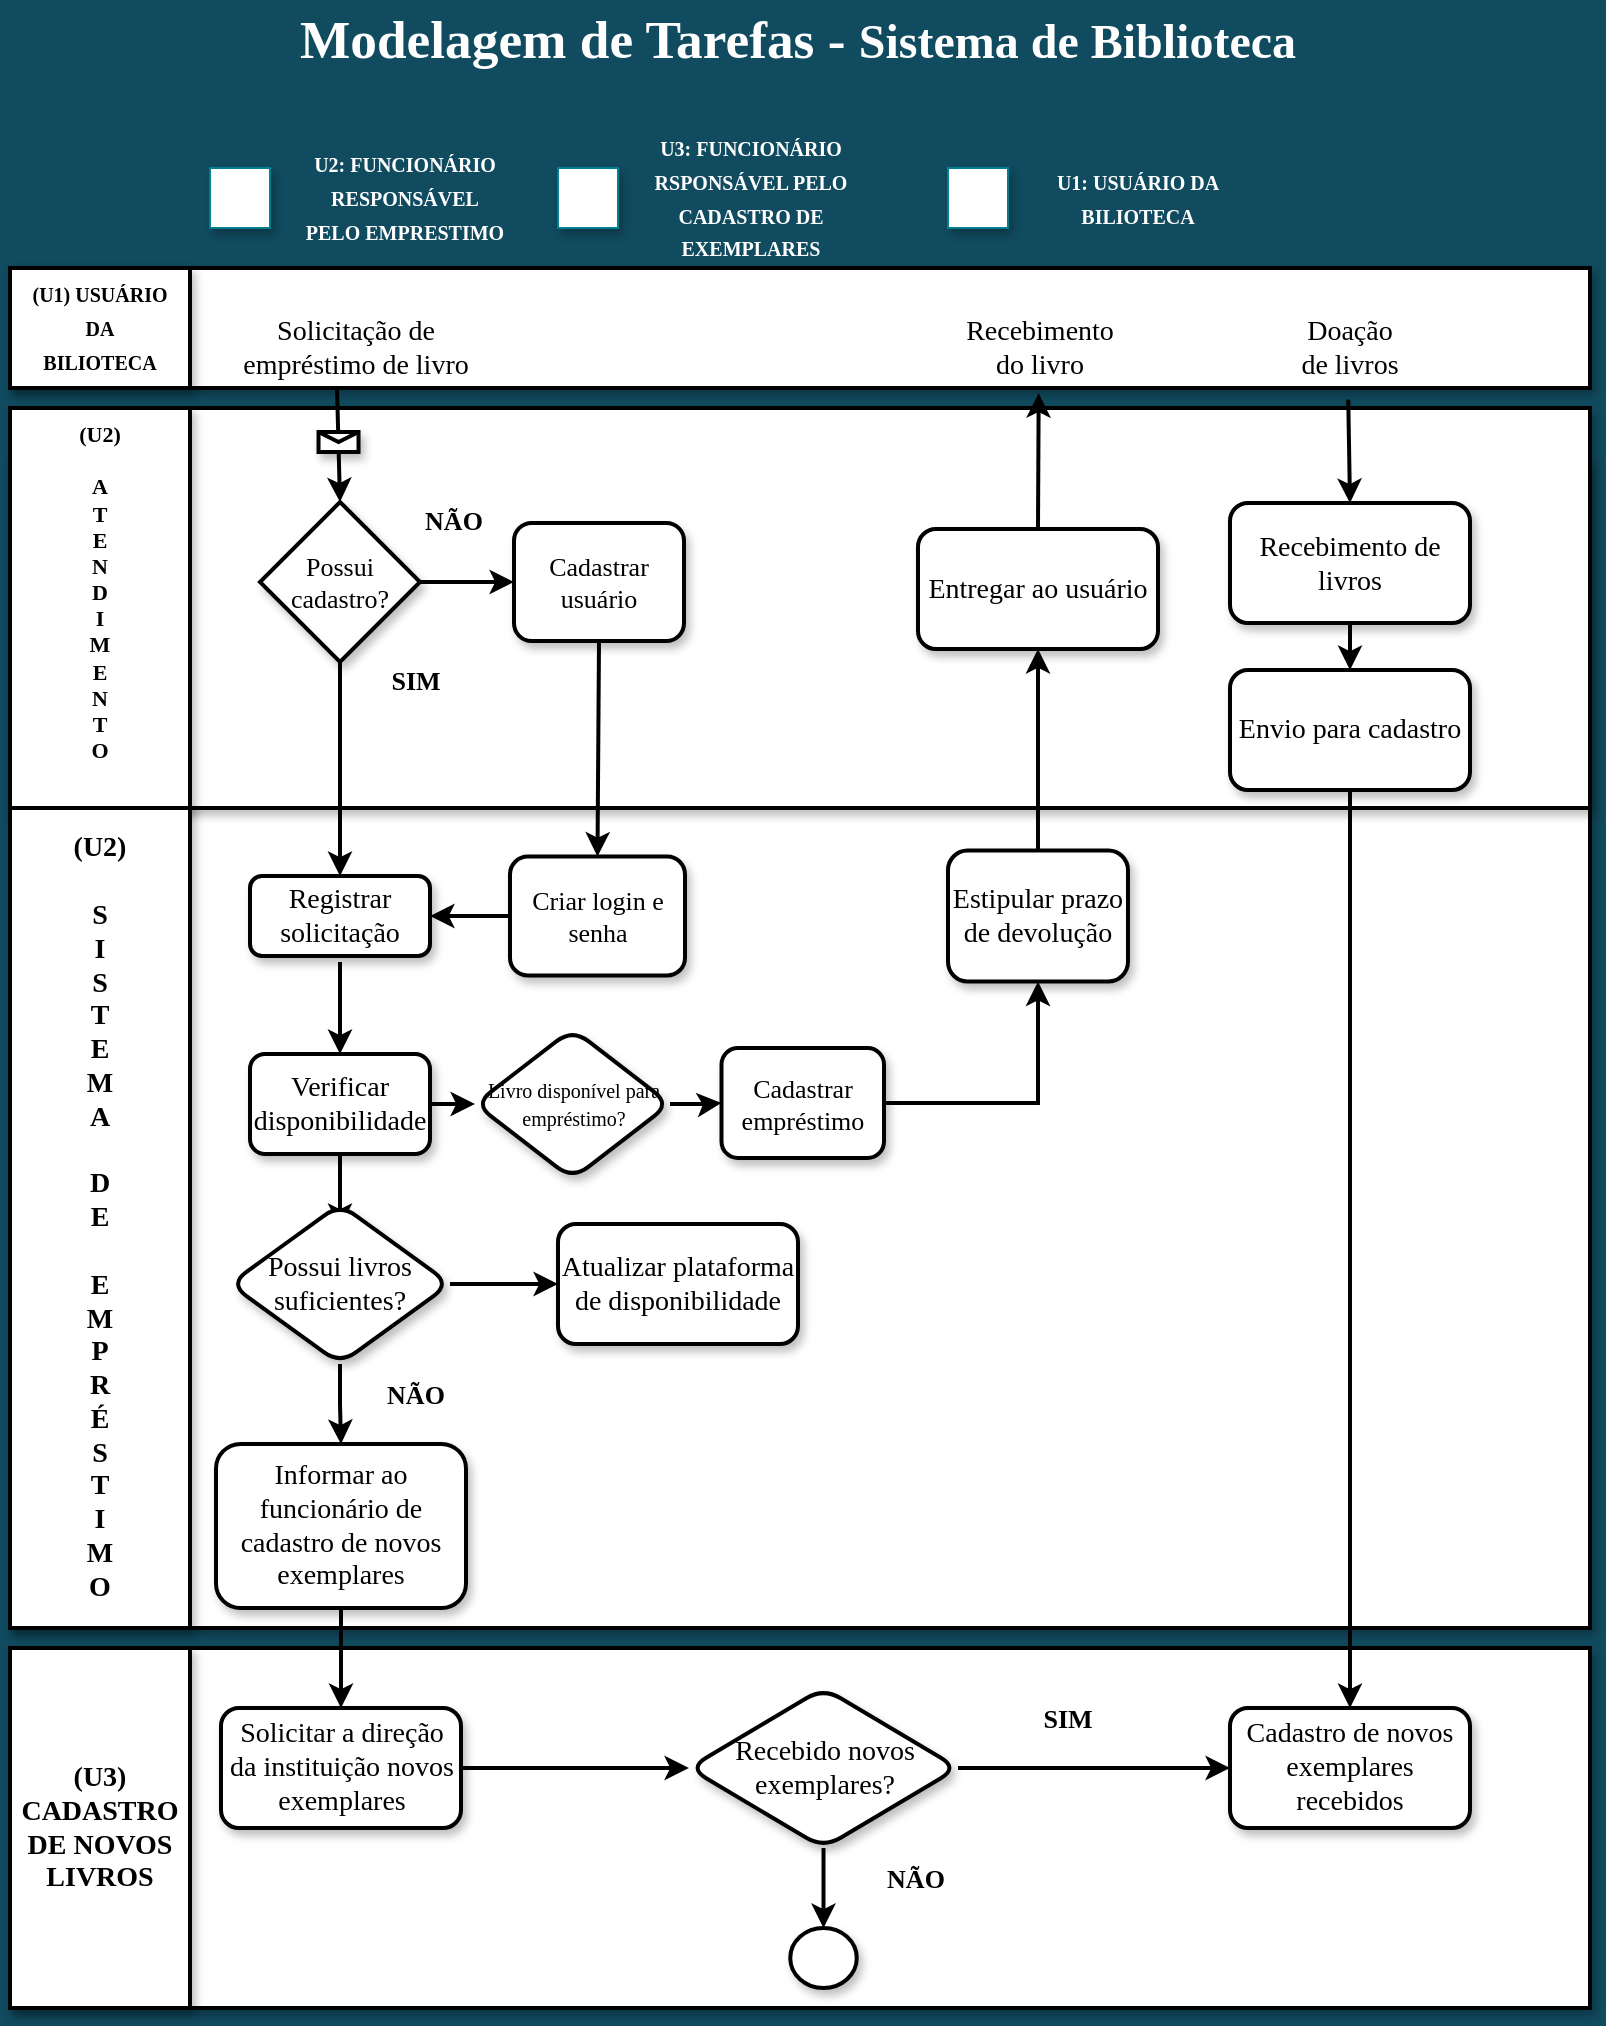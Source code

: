 <mxfile version="20.3.0" type="device"><diagram id="n8O4haQU-YpGmsV6rA0m" name="Página-1"><mxGraphModel dx="1038" dy="547" grid="1" gridSize="10" guides="1" tooltips="1" connect="1" arrows="1" fold="1" page="1" pageScale="1" pageWidth="827" pageHeight="1169" background="#114B5F" math="0" shadow="0"><root><mxCell id="0"/><mxCell id="1" parent="0"/><mxCell id="chAWYBemLg6HIBc3_y_l-157" value="" style="rounded=0;whiteSpace=wrap;html=1;shadow=1;strokeColor=default;strokeWidth=2;fontFamily=Times New Roman;fontSize=14;fontColor=#000000;fillColor=#FFFFFF;gradientColor=none;" vertex="1" parent="1"><mxGeometry x="20" y="840" width="790" height="180" as="geometry"/></mxCell><mxCell id="chAWYBemLg6HIBc3_y_l-141" value="" style="rounded=0;whiteSpace=wrap;html=1;shadow=1;strokeColor=default;strokeWidth=2;fontFamily=Times New Roman;fontSize=14;fontColor=#000000;fillColor=#FFFFFF;gradientColor=none;" vertex="1" parent="1"><mxGeometry x="20" y="246" width="790" height="584" as="geometry"/></mxCell><mxCell id="chAWYBemLg6HIBc3_y_l-143" value="" style="rounded=0;whiteSpace=wrap;html=1;shadow=1;strokeColor=default;strokeWidth=2;fontFamily=Times New Roman;fontSize=14;fontColor=#000000;fillColor=#FFFFFF;gradientColor=none;" vertex="1" parent="1"><mxGeometry x="20" y="220" width="790" height="200" as="geometry"/></mxCell><mxCell id="chAWYBemLg6HIBc3_y_l-4" value="" style="whiteSpace=wrap;html=1;aspect=fixed;shadow=1;strokeColor=#028090;fontColor=#E4FDE1;fillColor=#FFFFFF;" vertex="1" parent="1"><mxGeometry x="488.99" y="100" width="30" height="30" as="geometry"/></mxCell><mxCell id="chAWYBemLg6HIBc3_y_l-5" value="" style="whiteSpace=wrap;html=1;aspect=fixed;shadow=1;strokeColor=#028090;fontColor=#E4FDE1;fillColor=#FFFFFF;fontFamily=Times New Roman;fontSize=14;" vertex="1" parent="1"><mxGeometry x="120" y="100" width="30" height="30" as="geometry"/></mxCell><mxCell id="chAWYBemLg6HIBc3_y_l-7" value="&lt;span style=&quot;&quot;&gt;&lt;font style=&quot;font-size: 10px;&quot;&gt;&lt;b&gt;U1: USUÁRIO DA BILIOTECA&lt;/b&gt;&lt;/font&gt;&lt;/span&gt;" style="text;html=1;strokeColor=none;fillColor=none;align=center;verticalAlign=middle;whiteSpace=wrap;rounded=0;shadow=1;fontFamily=Times New Roman;fontSize=14;fontColor=#FFFFFF;strokeWidth=2;fontStyle=0" vertex="1" parent="1"><mxGeometry x="518.99" y="105" width="130" height="20" as="geometry"/></mxCell><mxCell id="chAWYBemLg6HIBc3_y_l-61" value="&lt;font style=&quot;font-size: 10px;&quot;&gt;U2: FUNCIONÁRIO RESPONSÁVEL PELO EMPRESTIMO&lt;/font&gt;" style="text;html=1;strokeColor=none;fillColor=none;align=center;verticalAlign=middle;whiteSpace=wrap;rounded=0;shadow=1;fontFamily=Times New Roman;fontSize=14;fontColor=#FFFFFF;strokeWidth=2;fontStyle=1" vertex="1" parent="1"><mxGeometry x="165" y="100" width="105" height="30" as="geometry"/></mxCell><mxCell id="chAWYBemLg6HIBc3_y_l-70" value="" style="whiteSpace=wrap;html=1;aspect=fixed;shadow=1;strokeColor=#028090;fontColor=#E4FDE1;fillColor=#FFFFFF;fontFamily=Times New Roman;fontSize=14;" vertex="1" parent="1"><mxGeometry x="294" y="100" width="30" height="30" as="geometry"/></mxCell><mxCell id="chAWYBemLg6HIBc3_y_l-71" value="&lt;font style=&quot;font-size: 10px;&quot;&gt;U3: FUNCIONÁRIO RSPONSÁVEL PELO CADASTRO DE EXEMPLARES&lt;/font&gt;" style="text;html=1;strokeColor=none;fillColor=none;align=center;verticalAlign=middle;whiteSpace=wrap;rounded=0;shadow=1;fontFamily=Times New Roman;fontSize=14;fontColor=#FFFFFF;strokeWidth=2;fontStyle=1" vertex="1" parent="1"><mxGeometry x="338.38" y="100" width="105" height="30" as="geometry"/></mxCell><mxCell id="chAWYBemLg6HIBc3_y_l-73" value="" style="rounded=0;whiteSpace=wrap;html=1;shadow=1;strokeColor=default;strokeWidth=2;fontFamily=Times New Roman;fontSize=10;fontColor=#FFFFFF;fillColor=#FFFFFF;gradientColor=none;" vertex="1" parent="1"><mxGeometry x="20" y="150" width="790" height="60" as="geometry"/></mxCell><mxCell id="chAWYBemLg6HIBc3_y_l-74" value="" style="rounded=0;whiteSpace=wrap;html=1;shadow=1;strokeColor=default;strokeWidth=2;fontFamily=Times New Roman;fontSize=10;fontColor=#FFFFFF;fillColor=#FFFFFF;gradientColor=none;" vertex="1" parent="1"><mxGeometry x="20" y="150" width="90" height="60" as="geometry"/></mxCell><mxCell id="chAWYBemLg6HIBc3_y_l-78" value="&lt;span style=&quot;&quot;&gt;&lt;font style=&quot;font-size: 10px;&quot;&gt;&lt;b&gt;(U1) USUÁRIO DA BILIOTECA&lt;/b&gt;&lt;/font&gt;&lt;/span&gt;" style="text;html=1;strokeColor=none;fillColor=none;align=center;verticalAlign=middle;whiteSpace=wrap;rounded=0;shadow=1;fontFamily=Times New Roman;fontSize=14;fontColor=#000000;strokeWidth=2;fontStyle=0" vertex="1" parent="1"><mxGeometry x="30" y="175" width="70" height="10" as="geometry"/></mxCell><mxCell id="chAWYBemLg6HIBc3_y_l-80" value="" style="endArrow=classic;html=1;rounded=0;strokeColor=#000000;strokeWidth=2;fontFamily=Times New Roman;fontSize=10;fontColor=#000000;fillColor=#F45B69;exitX=0.207;exitY=1.017;exitDx=0;exitDy=0;exitPerimeter=0;entryX=0.5;entryY=0;entryDx=0;entryDy=0;" edge="1" parent="1" source="chAWYBemLg6HIBc3_y_l-73" target="chAWYBemLg6HIBc3_y_l-102"><mxGeometry relative="1" as="geometry"><mxPoint x="320" y="220" as="sourcePoint"/><mxPoint x="183.32" y="273.19" as="targetPoint"/></mxGeometry></mxCell><mxCell id="chAWYBemLg6HIBc3_y_l-81" value="" style="shape=message;html=1;outlineConnect=0;shadow=1;strokeColor=default;strokeWidth=2;fontFamily=Times New Roman;fontSize=10;fontColor=#000000;fillColor=#FFFFFF;gradientColor=none;" vertex="1" parent="chAWYBemLg6HIBc3_y_l-80"><mxGeometry width="20" height="10" relative="1" as="geometry"><mxPoint x="-10" y="-7" as="offset"/></mxGeometry></mxCell><mxCell id="chAWYBemLg6HIBc3_y_l-82" value="&lt;font style=&quot;font-size: 14px;&quot;&gt;Solicitação de empréstimo de livro&lt;/font&gt;" style="text;html=1;strokeColor=none;fillColor=none;align=center;verticalAlign=middle;whiteSpace=wrap;rounded=0;shadow=1;strokeWidth=2;fontFamily=Times New Roman;fontSize=10;fontColor=#000000;" vertex="1" parent="1"><mxGeometry x="132.5" y="175" width="120" height="30" as="geometry"/></mxCell><mxCell id="chAWYBemLg6HIBc3_y_l-83" value="Registrar solicitação" style="rounded=1;whiteSpace=wrap;html=1;shadow=1;strokeColor=default;strokeWidth=2;fontFamily=Times New Roman;fontSize=14;fontColor=#000000;fillColor=#FFFFFF;gradientColor=none;" vertex="1" parent="1"><mxGeometry x="140" y="454" width="90" height="40" as="geometry"/></mxCell><mxCell id="chAWYBemLg6HIBc3_y_l-123" value="" style="edgeStyle=orthogonalEdgeStyle;rounded=0;orthogonalLoop=1;jettySize=auto;html=1;strokeColor=#000000;strokeWidth=2;fontFamily=Times New Roman;fontSize=14;fontColor=#000000;fillColor=#F45B69;" edge="1" parent="1" source="chAWYBemLg6HIBc3_y_l-84"><mxGeometry relative="1" as="geometry"><mxPoint x="185" y="630" as="targetPoint"/></mxGeometry></mxCell><mxCell id="chAWYBemLg6HIBc3_y_l-84" value="Verificar disponibilidade" style="rounded=1;whiteSpace=wrap;html=1;shadow=1;strokeColor=default;strokeWidth=2;fontFamily=Times New Roman;fontSize=14;fontColor=#000000;fillColor=#FFFFFF;gradientColor=none;" vertex="1" parent="1"><mxGeometry x="140" y="543" width="90" height="50" as="geometry"/></mxCell><mxCell id="chAWYBemLg6HIBc3_y_l-86" value="" style="endArrow=classic;html=1;rounded=0;strokeColor=#000000;strokeWidth=2;fontFamily=Times New Roman;fontSize=14;fontColor=#000000;fillColor=#F45B69;exitX=0.5;exitY=1;exitDx=0;exitDy=0;" edge="1" parent="1" target="chAWYBemLg6HIBc3_y_l-84"><mxGeometry width="50" height="50" relative="1" as="geometry"><mxPoint x="185" y="497" as="sourcePoint"/><mxPoint x="390" y="387" as="targetPoint"/></mxGeometry></mxCell><mxCell id="chAWYBemLg6HIBc3_y_l-100" value="" style="edgeStyle=orthogonalEdgeStyle;rounded=0;orthogonalLoop=1;jettySize=auto;html=1;strokeColor=#000000;strokeWidth=2;fontFamily=Times New Roman;fontSize=10;fontColor=#000000;fillColor=#F45B69;" edge="1" parent="1" source="chAWYBemLg6HIBc3_y_l-95" target="chAWYBemLg6HIBc3_y_l-99"><mxGeometry relative="1" as="geometry"/></mxCell><mxCell id="chAWYBemLg6HIBc3_y_l-95" value="&lt;div style=&quot;&quot;&gt;&lt;span style=&quot;background-color: initial;&quot;&gt;&lt;font style=&quot;font-size: 10px;&quot;&gt;Livro disponível para empréstimo?&lt;/font&gt;&lt;/span&gt;&lt;/div&gt;" style="rhombus;whiteSpace=wrap;html=1;fontFamily=Times New Roman;fillColor=#FFFFFF;fontColor=#000000;rounded=1;shadow=1;strokeWidth=2;gradientColor=none;fontSize=11;align=center;" vertex="1" parent="1"><mxGeometry x="252.5" y="530.5" width="97.5" height="75" as="geometry"/></mxCell><mxCell id="chAWYBemLg6HIBc3_y_l-97" value="" style="endArrow=classic;html=1;rounded=0;strokeColor=#000000;strokeWidth=2;fontFamily=Times New Roman;fontSize=10;fontColor=#000000;fillColor=#F45B69;exitX=1;exitY=0.5;exitDx=0;exitDy=0;entryX=0;entryY=0.5;entryDx=0;entryDy=0;" edge="1" parent="1" source="chAWYBemLg6HIBc3_y_l-84" target="chAWYBemLg6HIBc3_y_l-95"><mxGeometry width="50" height="50" relative="1" as="geometry"><mxPoint x="340" y="599" as="sourcePoint"/><mxPoint x="390" y="549" as="targetPoint"/></mxGeometry></mxCell><mxCell id="chAWYBemLg6HIBc3_y_l-113" value="" style="edgeStyle=orthogonalEdgeStyle;rounded=0;orthogonalLoop=1;jettySize=auto;html=1;strokeColor=#000000;strokeWidth=2;fontFamily=Times New Roman;fontSize=13;fontColor=#FFFFFF;fillColor=#F45B69;" edge="1" parent="1" source="chAWYBemLg6HIBc3_y_l-99" target="chAWYBemLg6HIBc3_y_l-112"><mxGeometry relative="1" as="geometry"/></mxCell><mxCell id="chAWYBemLg6HIBc3_y_l-99" value="&lt;font style=&quot;font-size: 13px;&quot;&gt;Cadastrar empréstimo&lt;/font&gt;" style="whiteSpace=wrap;html=1;fontSize=11;fontFamily=Times New Roman;fillColor=#FFFFFF;fontColor=#000000;rounded=1;shadow=1;strokeWidth=2;gradientColor=none;" vertex="1" parent="1"><mxGeometry x="375.75" y="540" width="81.25" height="55" as="geometry"/></mxCell><mxCell id="chAWYBemLg6HIBc3_y_l-108" value="" style="edgeStyle=orthogonalEdgeStyle;rounded=0;orthogonalLoop=1;jettySize=auto;html=1;strokeColor=#000000;strokeWidth=2;fontFamily=Times New Roman;fontSize=13;fontColor=#FFFFFF;fillColor=#F45B69;" edge="1" parent="1" source="chAWYBemLg6HIBc3_y_l-102" target="chAWYBemLg6HIBc3_y_l-107"><mxGeometry relative="1" as="geometry"/></mxCell><mxCell id="chAWYBemLg6HIBc3_y_l-102" value="Possui cadastro?" style="rhombus;whiteSpace=wrap;html=1;shadow=1;strokeColor=default;strokeWidth=2;fontFamily=Times New Roman;fontSize=13;fontColor=#000000;fillColor=#FFFFFF;gradientColor=none;" vertex="1" parent="1"><mxGeometry x="145.0" y="267.0" width="80" height="80" as="geometry"/></mxCell><mxCell id="chAWYBemLg6HIBc3_y_l-103" value="" style="endArrow=classic;html=1;rounded=0;strokeColor=#000000;strokeWidth=2;fontFamily=Times New Roman;fontSize=13;fontColor=#000000;fillColor=#F45B69;exitX=0.5;exitY=1;exitDx=0;exitDy=0;" edge="1" parent="1" source="chAWYBemLg6HIBc3_y_l-102" target="chAWYBemLg6HIBc3_y_l-83"><mxGeometry width="50" height="50" relative="1" as="geometry"><mxPoint x="340" y="390" as="sourcePoint"/><mxPoint x="390" y="340" as="targetPoint"/></mxGeometry></mxCell><mxCell id="chAWYBemLg6HIBc3_y_l-104" value="&lt;b&gt;&lt;font&gt;SIM&lt;/font&gt;&lt;/b&gt;" style="text;html=1;strokeColor=none;fillColor=none;align=center;verticalAlign=middle;whiteSpace=wrap;rounded=0;shadow=1;strokeWidth=2;fontFamily=Times New Roman;fontSize=13;fontColor=#000000;" vertex="1" parent="1"><mxGeometry x="192.5" y="341" width="60" height="30" as="geometry"/></mxCell><mxCell id="chAWYBemLg6HIBc3_y_l-107" value="Cadastrar usuário" style="rounded=1;whiteSpace=wrap;html=1;fontSize=13;fontFamily=Times New Roman;fillColor=#FFFFFF;fontColor=#000000;shadow=1;strokeWidth=2;gradientColor=none;" vertex="1" parent="1"><mxGeometry x="272" y="277.5" width="85" height="59" as="geometry"/></mxCell><mxCell id="chAWYBemLg6HIBc3_y_l-109" value="Criar login e senha" style="whiteSpace=wrap;html=1;fontSize=13;fontFamily=Times New Roman;fillColor=#FFFFFF;fontColor=#000000;rounded=1;shadow=1;strokeWidth=2;gradientColor=none;" vertex="1" parent="1"><mxGeometry x="270" y="444.25" width="87.5" height="59.5" as="geometry"/></mxCell><mxCell id="chAWYBemLg6HIBc3_y_l-111" value="NÃO" style="text;html=1;strokeColor=none;fillColor=none;align=center;verticalAlign=middle;whiteSpace=wrap;rounded=0;shadow=1;strokeWidth=2;fontFamily=Times New Roman;fontSize=13;fontColor=#000000;fontStyle=1" vertex="1" parent="1"><mxGeometry x="212" y="261" width="60" height="30" as="geometry"/></mxCell><mxCell id="chAWYBemLg6HIBc3_y_l-115" value="" style="edgeStyle=orthogonalEdgeStyle;rounded=0;orthogonalLoop=1;jettySize=auto;html=1;strokeColor=#000000;strokeWidth=2;fontFamily=Times New Roman;fontSize=13;fontColor=#FFFFFF;fillColor=#F45B69;" edge="1" parent="1" source="chAWYBemLg6HIBc3_y_l-112" target="chAWYBemLg6HIBc3_y_l-114"><mxGeometry relative="1" as="geometry"/></mxCell><mxCell id="chAWYBemLg6HIBc3_y_l-112" value="&lt;font style=&quot;font-size: 14px;&quot;&gt;Estipular prazo de devolução&lt;/font&gt;" style="whiteSpace=wrap;html=1;fontSize=11;fontFamily=Times New Roman;fillColor=#FFFFFF;fontColor=#000000;rounded=1;shadow=1;strokeWidth=2;gradientColor=none;" vertex="1" parent="1"><mxGeometry x="489" y="441.25" width="89.99" height="65.5" as="geometry"/></mxCell><mxCell id="chAWYBemLg6HIBc3_y_l-114" value="&lt;font style=&quot;font-size: 14px;&quot;&gt;Entregar ao usuário&lt;/font&gt;" style="whiteSpace=wrap;html=1;fontSize=11;fontFamily=Times New Roman;fillColor=#FFFFFF;fontColor=#000000;rounded=1;shadow=1;strokeWidth=2;gradientColor=none;" vertex="1" parent="1"><mxGeometry x="473.995" y="280.5" width="120" height="60" as="geometry"/></mxCell><mxCell id="chAWYBemLg6HIBc3_y_l-116" value="" style="endArrow=classic;html=1;rounded=0;strokeColor=#000000;strokeWidth=2;fontFamily=Times New Roman;fontSize=13;fontColor=#FFFFFF;fillColor=#F45B69;exitX=0.5;exitY=1;exitDx=0;exitDy=0;entryX=0.5;entryY=0;entryDx=0;entryDy=0;" edge="1" parent="1" source="chAWYBemLg6HIBc3_y_l-107" target="chAWYBemLg6HIBc3_y_l-109"><mxGeometry width="50" height="50" relative="1" as="geometry"><mxPoint x="340" y="380" as="sourcePoint"/><mxPoint x="390" y="330" as="targetPoint"/></mxGeometry></mxCell><mxCell id="chAWYBemLg6HIBc3_y_l-117" value="" style="endArrow=classic;html=1;rounded=0;strokeColor=#000000;strokeWidth=2;fontFamily=Times New Roman;fontSize=13;fontColor=#FFFFFF;fillColor=#F45B69;exitX=0;exitY=0.5;exitDx=0;exitDy=0;" edge="1" parent="1" source="chAWYBemLg6HIBc3_y_l-109"><mxGeometry width="50" height="50" relative="1" as="geometry"><mxPoint x="340" y="458" as="sourcePoint"/><mxPoint x="230" y="474" as="targetPoint"/></mxGeometry></mxCell><mxCell id="chAWYBemLg6HIBc3_y_l-118" value="" style="endArrow=classic;html=1;rounded=0;strokeColor=#000000;strokeWidth=2;fontFamily=Times New Roman;fontSize=14;fontColor=#FFFFFF;fillColor=#F45B69;entryX=0.646;entryY=1.043;entryDx=0;entryDy=0;entryPerimeter=0;exitX=0.5;exitY=0;exitDx=0;exitDy=0;" edge="1" parent="1" source="chAWYBemLg6HIBc3_y_l-114"><mxGeometry width="50" height="50" relative="1" as="geometry"><mxPoint x="534" y="270" as="sourcePoint"/><mxPoint x="534.34" y="212.58" as="targetPoint"/></mxGeometry></mxCell><mxCell id="chAWYBemLg6HIBc3_y_l-119" value="Recebimento do livro" style="text;html=1;strokeColor=none;fillColor=none;align=center;verticalAlign=middle;whiteSpace=wrap;rounded=0;shadow=1;strokeWidth=2;fontFamily=Times New Roman;fontSize=14;fontColor=#000000;" vertex="1" parent="1"><mxGeometry x="505" y="175" width="60" height="30" as="geometry"/></mxCell><mxCell id="chAWYBemLg6HIBc3_y_l-125" value="" style="edgeStyle=orthogonalEdgeStyle;rounded=0;orthogonalLoop=1;jettySize=auto;html=1;strokeColor=#000000;strokeWidth=2;fontFamily=Times New Roman;fontSize=14;fontColor=#000000;fillColor=#F45B69;" edge="1" parent="1" source="chAWYBemLg6HIBc3_y_l-122" target="chAWYBemLg6HIBc3_y_l-124"><mxGeometry relative="1" as="geometry"/></mxCell><mxCell id="chAWYBemLg6HIBc3_y_l-127" value="" style="edgeStyle=orthogonalEdgeStyle;rounded=0;orthogonalLoop=1;jettySize=auto;html=1;strokeColor=#000000;strokeWidth=2;fontFamily=Times New Roman;fontSize=14;fontColor=#000000;fillColor=#F45B69;" edge="1" parent="1" source="chAWYBemLg6HIBc3_y_l-122" target="chAWYBemLg6HIBc3_y_l-126"><mxGeometry relative="1" as="geometry"/></mxCell><mxCell id="chAWYBemLg6HIBc3_y_l-122" value="Possui livros suficientes?" style="rhombus;whiteSpace=wrap;html=1;fontSize=14;fontFamily=Times New Roman;fillColor=#FFFFFF;fontColor=#000000;rounded=1;shadow=1;strokeWidth=2;gradientColor=none;" vertex="1" parent="1"><mxGeometry x="130" y="618" width="110" height="80" as="geometry"/></mxCell><mxCell id="chAWYBemLg6HIBc3_y_l-124" value="Atualizar plataforma de disponibilidade" style="whiteSpace=wrap;html=1;fontSize=14;fontFamily=Times New Roman;fillColor=#FFFFFF;fontColor=#000000;rounded=1;shadow=1;strokeWidth=2;gradientColor=none;" vertex="1" parent="1"><mxGeometry x="294" y="628" width="120" height="60" as="geometry"/></mxCell><mxCell id="chAWYBemLg6HIBc3_y_l-140" value="" style="edgeStyle=orthogonalEdgeStyle;rounded=0;orthogonalLoop=1;jettySize=auto;html=1;strokeColor=#000000;strokeWidth=2;fontFamily=Times New Roman;fontSize=14;fontColor=#000000;fillColor=#F45B69;" edge="1" parent="1" source="chAWYBemLg6HIBc3_y_l-126" target="chAWYBemLg6HIBc3_y_l-139"><mxGeometry relative="1" as="geometry"/></mxCell><mxCell id="chAWYBemLg6HIBc3_y_l-126" value="Informar ao funcionário de cadastro de novos exemplares" style="whiteSpace=wrap;html=1;fontSize=14;fontFamily=Times New Roman;fillColor=#FFFFFF;fontColor=#000000;rounded=1;shadow=1;strokeWidth=2;gradientColor=none;" vertex="1" parent="1"><mxGeometry x="123" y="738" width="125" height="82" as="geometry"/></mxCell><mxCell id="chAWYBemLg6HIBc3_y_l-129" value="NÃO" style="text;html=1;strokeColor=none;fillColor=none;align=center;verticalAlign=middle;whiteSpace=wrap;rounded=0;shadow=1;strokeWidth=2;fontFamily=Times New Roman;fontSize=13;fontColor=#000000;fontStyle=1" vertex="1" parent="1"><mxGeometry x="192.5" y="698" width="60" height="30" as="geometry"/></mxCell><mxCell id="chAWYBemLg6HIBc3_y_l-130" value="&lt;b&gt;&lt;font&gt;SIM&lt;/font&gt;&lt;/b&gt;" style="text;html=1;strokeColor=none;fillColor=none;align=center;verticalAlign=middle;whiteSpace=wrap;rounded=0;shadow=1;strokeWidth=2;fontFamily=Times New Roman;fontSize=13;fontColor=#000000;" vertex="1" parent="1"><mxGeometry x="518.99" y="860" width="60" height="30" as="geometry"/></mxCell><mxCell id="chAWYBemLg6HIBc3_y_l-161" value="" style="edgeStyle=orthogonalEdgeStyle;rounded=0;orthogonalLoop=1;jettySize=auto;html=1;strokeColor=#000000;strokeWidth=2;fontFamily=Times New Roman;fontSize=14;fontColor=#000000;fillColor=#F45B69;" edge="1" parent="1" source="chAWYBemLg6HIBc3_y_l-139" target="chAWYBemLg6HIBc3_y_l-160"><mxGeometry relative="1" as="geometry"/></mxCell><mxCell id="chAWYBemLg6HIBc3_y_l-139" value="Solicitar a direção da instituição novos exemplares" style="whiteSpace=wrap;html=1;fontSize=14;fontFamily=Times New Roman;fillColor=#FFFFFF;fontColor=#000000;rounded=1;shadow=1;strokeWidth=2;gradientColor=none;" vertex="1" parent="1"><mxGeometry x="125.5" y="870" width="120" height="60" as="geometry"/></mxCell><mxCell id="chAWYBemLg6HIBc3_y_l-145" value="&lt;div style=&quot;font-size: 11px;&quot;&gt;&lt;div style=&quot;&quot;&gt;&lt;span style=&quot;&quot;&gt;&lt;b&gt;(U2)&lt;/b&gt;&lt;/span&gt;&lt;/div&gt;&lt;div style=&quot;&quot;&gt;&lt;span style=&quot;&quot;&gt;&lt;b&gt;&lt;br&gt;&lt;/b&gt;&lt;/span&gt;&lt;/div&gt;&lt;div style=&quot;&quot;&gt;&lt;span style=&quot;&quot;&gt;&lt;b&gt;A&lt;/b&gt;&lt;/span&gt;&lt;/div&gt;&lt;div style=&quot;&quot;&gt;&lt;span style=&quot;&quot;&gt;&lt;b&gt;T&lt;/b&gt;&lt;/span&gt;&lt;/div&gt;&lt;div style=&quot;&quot;&gt;&lt;span style=&quot;&quot;&gt;&lt;b&gt;E&lt;/b&gt;&lt;/span&gt;&lt;/div&gt;&lt;div style=&quot;&quot;&gt;&lt;span style=&quot;&quot;&gt;&lt;b&gt;N&lt;/b&gt;&lt;/span&gt;&lt;/div&gt;&lt;div style=&quot;&quot;&gt;&lt;span style=&quot;&quot;&gt;&lt;b&gt;D&lt;/b&gt;&lt;/span&gt;&lt;/div&gt;&lt;div style=&quot;&quot;&gt;&lt;span style=&quot;&quot;&gt;&lt;b&gt;I&lt;/b&gt;&lt;/span&gt;&lt;/div&gt;&lt;div style=&quot;&quot;&gt;&lt;span style=&quot;&quot;&gt;&lt;b&gt;M&lt;/b&gt;&lt;/span&gt;&lt;/div&gt;&lt;div style=&quot;&quot;&gt;&lt;span style=&quot;&quot;&gt;&lt;b&gt;E&lt;/b&gt;&lt;/span&gt;&lt;/div&gt;&lt;div style=&quot;&quot;&gt;&lt;span style=&quot;&quot;&gt;&lt;b&gt;N&lt;/b&gt;&lt;/span&gt;&lt;/div&gt;&lt;div style=&quot;&quot;&gt;&lt;span style=&quot;&quot;&gt;&lt;b&gt;T&lt;/b&gt;&lt;/span&gt;&lt;/div&gt;&lt;div style=&quot;&quot;&gt;&lt;span style=&quot;&quot;&gt;&lt;b&gt;O&lt;/b&gt;&lt;/span&gt;&lt;/div&gt;&lt;div style=&quot;font-size: 13px;&quot;&gt;&lt;br&gt;&lt;/div&gt;&lt;/div&gt;" style="rounded=0;whiteSpace=wrap;html=1;shadow=1;strokeColor=default;strokeWidth=2;fontFamily=Times New Roman;fontSize=14;fontColor=#000000;fillColor=#FFFFFF;gradientColor=none;" vertex="1" parent="1"><mxGeometry x="20" y="220" width="90" height="200" as="geometry"/></mxCell><mxCell id="chAWYBemLg6HIBc3_y_l-146" value="&lt;div style=&quot;&quot;&gt;&lt;div style=&quot;&quot;&gt;&lt;span style=&quot;font-size: 14px;&quot;&gt;&lt;b&gt;(U2)&lt;/b&gt;&lt;/span&gt;&lt;/div&gt;&lt;div style=&quot;&quot;&gt;&lt;span style=&quot;font-size: 14px;&quot;&gt;&lt;b&gt;&lt;br&gt;&lt;/b&gt;&lt;/span&gt;&lt;/div&gt;&lt;div style=&quot;&quot;&gt;&lt;span style=&quot;font-size: 14px;&quot;&gt;&lt;b&gt;S&lt;/b&gt;&lt;/span&gt;&lt;/div&gt;&lt;div style=&quot;&quot;&gt;&lt;span style=&quot;font-size: 14px;&quot;&gt;&lt;b&gt;I&lt;/b&gt;&lt;/span&gt;&lt;/div&gt;&lt;div style=&quot;&quot;&gt;&lt;span style=&quot;font-size: 14px;&quot;&gt;&lt;b&gt;S&lt;/b&gt;&lt;/span&gt;&lt;/div&gt;&lt;div style=&quot;&quot;&gt;&lt;span style=&quot;font-size: 14px;&quot;&gt;&lt;b&gt;T&lt;/b&gt;&lt;/span&gt;&lt;/div&gt;&lt;div style=&quot;&quot;&gt;&lt;span style=&quot;font-size: 14px;&quot;&gt;&lt;b&gt;E&lt;/b&gt;&lt;/span&gt;&lt;/div&gt;&lt;div style=&quot;&quot;&gt;&lt;span style=&quot;font-size: 14px;&quot;&gt;&lt;b&gt;M&lt;/b&gt;&lt;/span&gt;&lt;/div&gt;&lt;div style=&quot;&quot;&gt;&lt;span style=&quot;font-size: 14px;&quot;&gt;&lt;b&gt;A&lt;/b&gt;&lt;/span&gt;&lt;/div&gt;&lt;div style=&quot;&quot;&gt;&lt;span style=&quot;font-size: 14px;&quot;&gt;&lt;b&gt;&lt;br&gt;&lt;/b&gt;&lt;/span&gt;&lt;/div&gt;&lt;div style=&quot;&quot;&gt;&lt;span style=&quot;font-size: 14px;&quot;&gt;&lt;b&gt;D&lt;/b&gt;&lt;/span&gt;&lt;/div&gt;&lt;div style=&quot;&quot;&gt;&lt;span style=&quot;font-size: 14px;&quot;&gt;&lt;b&gt;E&lt;/b&gt;&lt;/span&gt;&lt;/div&gt;&lt;div style=&quot;&quot;&gt;&lt;span style=&quot;font-size: 14px;&quot;&gt;&lt;b&gt;&lt;br&gt;&lt;/b&gt;&lt;/span&gt;&lt;/div&gt;&lt;div style=&quot;&quot;&gt;&lt;span style=&quot;font-size: 14px;&quot;&gt;&lt;b&gt;E&lt;/b&gt;&lt;/span&gt;&lt;/div&gt;&lt;div style=&quot;&quot;&gt;&lt;span style=&quot;font-size: 14px;&quot;&gt;&lt;b&gt;M&lt;/b&gt;&lt;/span&gt;&lt;/div&gt;&lt;div style=&quot;&quot;&gt;&lt;span style=&quot;font-size: 14px;&quot;&gt;&lt;b&gt;P&lt;/b&gt;&lt;/span&gt;&lt;/div&gt;&lt;div style=&quot;&quot;&gt;&lt;span style=&quot;font-size: 14px;&quot;&gt;&lt;b&gt;R&lt;/b&gt;&lt;/span&gt;&lt;/div&gt;&lt;div style=&quot;&quot;&gt;&lt;span style=&quot;font-size: 14px;&quot;&gt;&lt;b&gt;É&lt;/b&gt;&lt;/span&gt;&lt;/div&gt;&lt;div style=&quot;&quot;&gt;&lt;span style=&quot;font-size: 14px;&quot;&gt;&lt;b&gt;S&lt;/b&gt;&lt;/span&gt;&lt;/div&gt;&lt;div style=&quot;&quot;&gt;&lt;span style=&quot;font-size: 14px;&quot;&gt;&lt;b&gt;T&lt;/b&gt;&lt;/span&gt;&lt;/div&gt;&lt;div style=&quot;&quot;&gt;&lt;span style=&quot;font-size: 14px;&quot;&gt;&lt;b&gt;I&lt;/b&gt;&lt;/span&gt;&lt;/div&gt;&lt;div style=&quot;&quot;&gt;&lt;span style=&quot;font-size: 14px;&quot;&gt;&lt;b&gt;M&lt;/b&gt;&lt;/span&gt;&lt;/div&gt;&lt;div style=&quot;&quot;&gt;&lt;span style=&quot;font-size: 14px;&quot;&gt;&lt;b&gt;O&lt;/b&gt;&lt;/span&gt;&lt;/div&gt;&lt;/div&gt;" style="rounded=0;whiteSpace=wrap;html=1;shadow=1;strokeColor=default;strokeWidth=2;fontFamily=Times New Roman;fontSize=12;fontColor=#000000;fillColor=#FFFFFF;gradientColor=none;" vertex="1" parent="1"><mxGeometry x="20" y="420" width="90" height="410" as="geometry"/></mxCell><mxCell id="chAWYBemLg6HIBc3_y_l-147" value="Doação de livros" style="text;html=1;strokeColor=none;fillColor=none;align=center;verticalAlign=middle;whiteSpace=wrap;rounded=0;shadow=1;strokeWidth=2;fontFamily=Times New Roman;fontSize=14;fontColor=#000000;" vertex="1" parent="1"><mxGeometry x="660" y="175" width="60" height="30" as="geometry"/></mxCell><mxCell id="chAWYBemLg6HIBc3_y_l-154" value="" style="edgeStyle=orthogonalEdgeStyle;rounded=0;orthogonalLoop=1;jettySize=auto;html=1;strokeColor=#000000;strokeWidth=2;fontFamily=Times New Roman;fontSize=14;fontColor=#000000;fillColor=#F45B69;" edge="1" parent="1" source="chAWYBemLg6HIBc3_y_l-150" target="chAWYBemLg6HIBc3_y_l-153"><mxGeometry relative="1" as="geometry"/></mxCell><mxCell id="chAWYBemLg6HIBc3_y_l-150" value="Recebimento de livros" style="rounded=1;whiteSpace=wrap;html=1;shadow=1;strokeColor=default;strokeWidth=2;fontFamily=Times New Roman;fontSize=14;fontColor=#000000;fillColor=#FFFFFF;gradientColor=none;" vertex="1" parent="1"><mxGeometry x="630" y="267.5" width="120" height="60" as="geometry"/></mxCell><mxCell id="chAWYBemLg6HIBc3_y_l-151" value="" style="endArrow=classic;html=1;rounded=0;strokeColor=#000000;strokeWidth=2;fontFamily=Times New Roman;fontSize=14;fontColor=#000000;fillColor=#F45B69;exitX=0.847;exitY=1.097;exitDx=0;exitDy=0;exitPerimeter=0;entryX=0.5;entryY=0;entryDx=0;entryDy=0;" edge="1" parent="1" source="chAWYBemLg6HIBc3_y_l-73" target="chAWYBemLg6HIBc3_y_l-150"><mxGeometry width="50" height="50" relative="1" as="geometry"><mxPoint x="543.99" y="410" as="sourcePoint"/><mxPoint x="593.99" y="360" as="targetPoint"/></mxGeometry></mxCell><mxCell id="chAWYBemLg6HIBc3_y_l-156" value="" style="edgeStyle=orthogonalEdgeStyle;rounded=0;orthogonalLoop=1;jettySize=auto;html=1;strokeColor=#000000;strokeWidth=2;fontFamily=Times New Roman;fontSize=14;fontColor=#000000;fillColor=#F45B69;" edge="1" parent="1" source="chAWYBemLg6HIBc3_y_l-153" target="chAWYBemLg6HIBc3_y_l-155"><mxGeometry relative="1" as="geometry"/></mxCell><mxCell id="chAWYBemLg6HIBc3_y_l-153" value="Envio para cadastro" style="whiteSpace=wrap;html=1;fontSize=14;fontFamily=Times New Roman;fillColor=#FFFFFF;fontColor=#000000;rounded=1;shadow=1;strokeWidth=2;gradientColor=none;" vertex="1" parent="1"><mxGeometry x="630" y="351" width="120" height="60" as="geometry"/></mxCell><mxCell id="chAWYBemLg6HIBc3_y_l-155" value="Cadastro de novos exemplares recebidos" style="whiteSpace=wrap;html=1;fontSize=14;fontFamily=Times New Roman;fillColor=#FFFFFF;fontColor=#000000;rounded=1;shadow=1;strokeWidth=2;gradientColor=none;" vertex="1" parent="1"><mxGeometry x="630" y="870" width="120" height="60" as="geometry"/></mxCell><mxCell id="chAWYBemLg6HIBc3_y_l-158" value="(U3) CADASTRO DE NOVOS LIVROS" style="rounded=0;whiteSpace=wrap;html=1;shadow=1;strokeColor=default;strokeWidth=2;fontFamily=Times New Roman;fontSize=14;fontColor=#000000;fillColor=#FFFFFF;gradientColor=none;fontStyle=1" vertex="1" parent="1"><mxGeometry x="20" y="840" width="90" height="180" as="geometry"/></mxCell><mxCell id="chAWYBemLg6HIBc3_y_l-164" value="" style="edgeStyle=orthogonalEdgeStyle;rounded=0;orthogonalLoop=1;jettySize=auto;html=1;strokeColor=#000000;strokeWidth=2;fontFamily=Times New Roman;fontSize=14;fontColor=#000000;fillColor=#F45B69;" edge="1" parent="1" source="chAWYBemLg6HIBc3_y_l-160" target="chAWYBemLg6HIBc3_y_l-163"><mxGeometry relative="1" as="geometry"/></mxCell><mxCell id="chAWYBemLg6HIBc3_y_l-160" value="Recebido novos exemplares?" style="rhombus;whiteSpace=wrap;html=1;fontSize=14;fontFamily=Times New Roman;fillColor=#FFFFFF;fontColor=#000000;rounded=1;shadow=1;strokeWidth=2;gradientColor=none;" vertex="1" parent="1"><mxGeometry x="359.5" y="860" width="134.5" height="80" as="geometry"/></mxCell><mxCell id="chAWYBemLg6HIBc3_y_l-162" value="" style="endArrow=classic;html=1;rounded=0;strokeColor=#000000;strokeWidth=2;fontFamily=Times New Roman;fontSize=14;fontColor=#000000;fillColor=#F45B69;exitX=1;exitY=0.5;exitDx=0;exitDy=0;entryX=0;entryY=0.5;entryDx=0;entryDy=0;" edge="1" parent="1" source="chAWYBemLg6HIBc3_y_l-160" target="chAWYBemLg6HIBc3_y_l-155"><mxGeometry width="50" height="50" relative="1" as="geometry"><mxPoint x="340" y="810" as="sourcePoint"/><mxPoint x="390" y="760" as="targetPoint"/></mxGeometry></mxCell><mxCell id="chAWYBemLg6HIBc3_y_l-163" value="" style="ellipse;whiteSpace=wrap;html=1;fontSize=14;fontFamily=Times New Roman;fillColor=#FFFFFF;fontColor=#000000;rounded=1;shadow=1;strokeWidth=2;gradientColor=none;" vertex="1" parent="1"><mxGeometry x="410.13" y="980" width="33.25" height="30" as="geometry"/></mxCell><mxCell id="chAWYBemLg6HIBc3_y_l-166" value="NÃO" style="text;html=1;strokeColor=none;fillColor=none;align=center;verticalAlign=middle;whiteSpace=wrap;rounded=0;shadow=1;strokeWidth=2;fontFamily=Times New Roman;fontSize=13;fontColor=#000000;fontStyle=1" vertex="1" parent="1"><mxGeometry x="443.38" y="940" width="60" height="30" as="geometry"/></mxCell><mxCell id="chAWYBemLg6HIBc3_y_l-168" value="&lt;div&gt;&lt;span style=&quot;font-size: 20pt; font-family: Nunito-Bold; font-weight: bold;&quot;&gt;Modelagem de Tarefas -&amp;nbsp;&lt;/span&gt;&lt;span style=&quot;font-family: Nunito-Bold; font-size: 18pt; font-weight: bold; background-color: initial;&quot;&gt;Sistema de Biblioteca&lt;/span&gt;&lt;/div&gt;" style="text;html=1;strokeColor=none;fillColor=none;align=center;verticalAlign=middle;whiteSpace=wrap;rounded=0;shadow=1;strokeWidth=2;fontFamily=Times New Roman;fontSize=11;fontColor=#FFFFFF;" vertex="1" parent="1"><mxGeometry x="144" y="20" width="540" height="30" as="geometry"/></mxCell></root></mxGraphModel></diagram></mxfile>